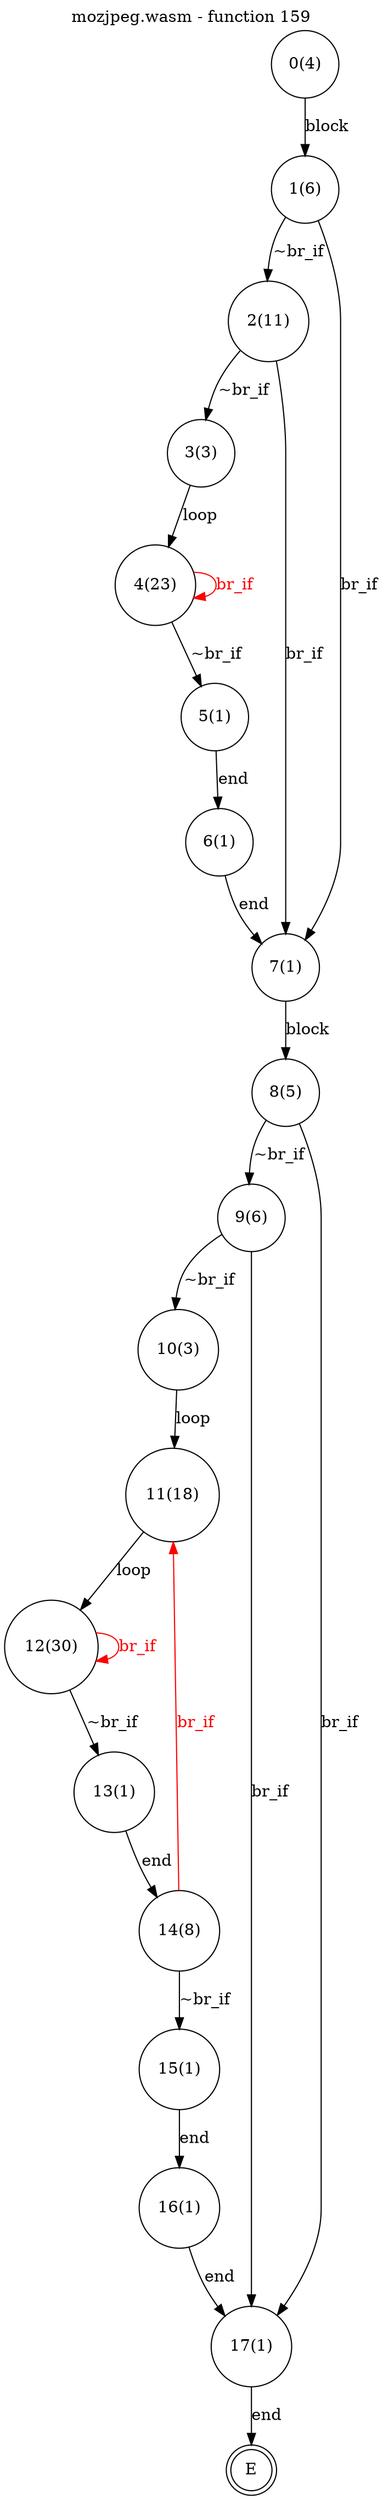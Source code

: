 digraph finite_state_machine {
    label = "mozjpeg.wasm - function 159"
    labelloc =  t
    labelfontsize = 16
    labelfontcolor = black
    labelfontname = "Helvetica"
    node [shape = doublecircle]; E ;
node [shape=circle, fontcolor=black, style="", label="0(4)"]0
node [shape=circle, fontcolor=black, style="", label="1(6)"]1
node [shape=circle, fontcolor=black, style="", label="2(11)"]2
node [shape=circle, fontcolor=black, style="", label="3(3)"]3
node [shape=circle, fontcolor=black, style="", label="4(23)"]4
node [shape=circle, fontcolor=black, style="", label="5(1)"]5
node [shape=circle, fontcolor=black, style="", label="6(1)"]6
node [shape=circle, fontcolor=black, style="", label="7(1)"]7
node [shape=circle, fontcolor=black, style="", label="8(5)"]8
node [shape=circle, fontcolor=black, style="", label="9(6)"]9
node [shape=circle, fontcolor=black, style="", label="10(3)"]10
node [shape=circle, fontcolor=black, style="", label="11(18)"]11
node [shape=circle, fontcolor=black, style="", label="12(30)"]12
node [shape=circle, fontcolor=black, style="", label="13(1)"]13
node [shape=circle, fontcolor=black, style="", label="14(8)"]14
node [shape=circle, fontcolor=black, style="", label="15(1)"]15
node [shape=circle, fontcolor=black, style="", label="16(1)"]16
node [shape=circle, fontcolor=black, style="", label="17(1)"]17
node [shape=circle, fontcolor=black, style="", label="E"]E
    0 -> 1[label="block"];
    1 -> 2[label="~br_if"];
    1 -> 7[label="br_if"];
    2 -> 3[label="~br_if"];
    2 -> 7[label="br_if"];
    3 -> 4[label="loop"];
    4 -> 5[label="~br_if"];
    4 -> 4[color="red" fontcolor="red" label="br_if"];
    5 -> 6[label="end"];
    6 -> 7[label="end"];
    7 -> 8[label="block"];
    8 -> 9[label="~br_if"];
    8 -> 17[label="br_if"];
    9 -> 10[label="~br_if"];
    9 -> 17[label="br_if"];
    10 -> 11[label="loop"];
    11 -> 12[label="loop"];
    12 -> 13[label="~br_if"];
    12 -> 12[color="red" fontcolor="red" label="br_if"];
    13 -> 14[label="end"];
    14 -> 15[label="~br_if"];
    14 -> 11[color="red" fontcolor="red" label="br_if"];
    15 -> 16[label="end"];
    16 -> 17[label="end"];
    17 -> E[label="end"];
}
